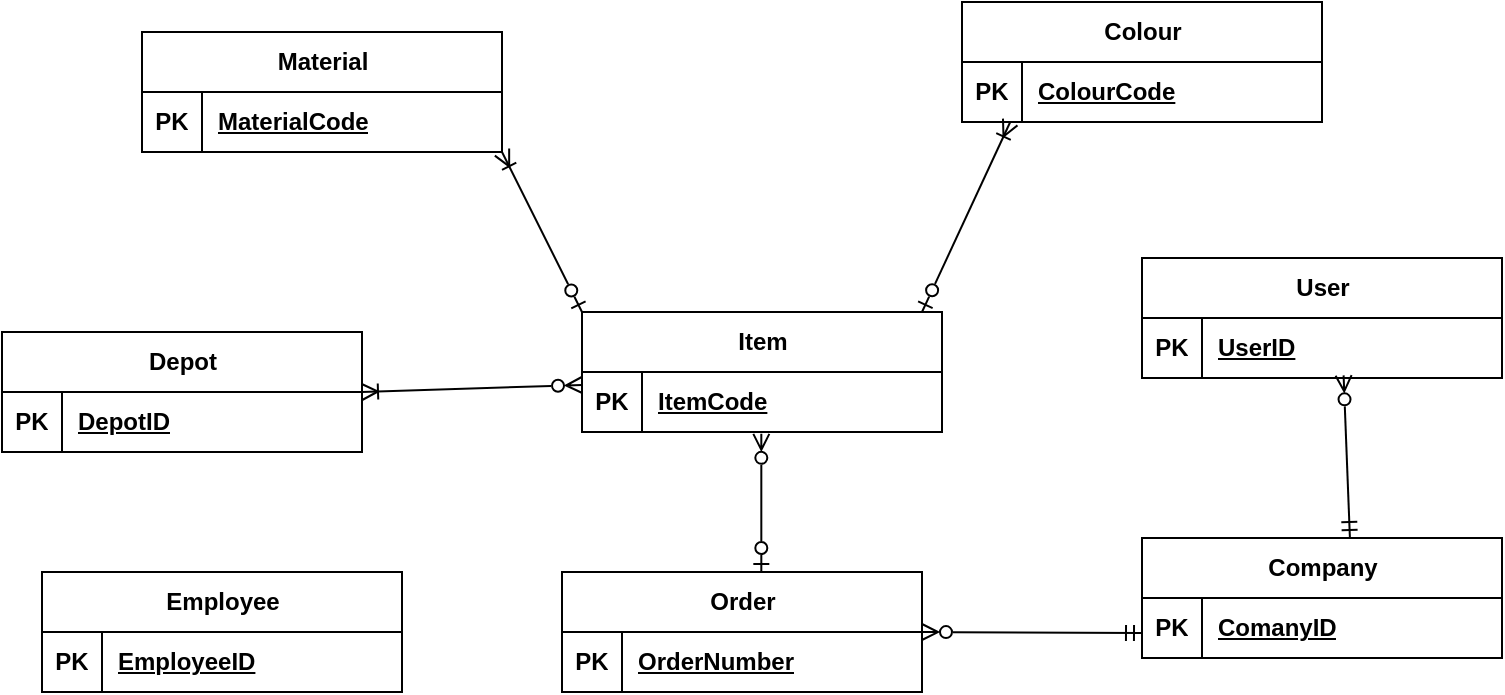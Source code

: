 <mxfile version="21.6.6" type="device">
  <diagram name="Page-1" id="e7e014a7-5840-1c2e-5031-d8a46d1fe8dd">
    <mxGraphModel dx="1195" dy="625" grid="1" gridSize="10" guides="1" tooltips="1" connect="1" arrows="1" fold="1" page="1" pageScale="1" pageWidth="1169" pageHeight="826" background="none" math="0" shadow="0">
      <root>
        <mxCell id="0" />
        <mxCell id="1" parent="0" />
        <mxCell id="VXCBtO3Dx0TMQnv6jFop-56" value="Colour" style="shape=table;startSize=30;container=1;collapsible=1;childLayout=tableLayout;fixedRows=1;rowLines=0;fontStyle=1;align=center;resizeLast=1;html=1;" parent="1" vertex="1">
          <mxGeometry x="620" y="285" width="180" height="60" as="geometry" />
        </mxCell>
        <mxCell id="VXCBtO3Dx0TMQnv6jFop-57" value="" style="shape=tableRow;horizontal=0;startSize=0;swimlaneHead=0;swimlaneBody=0;fillColor=none;collapsible=0;dropTarget=0;points=[[0,0.5],[1,0.5]];portConstraint=eastwest;top=0;left=0;right=0;bottom=1;" parent="VXCBtO3Dx0TMQnv6jFop-56" vertex="1">
          <mxGeometry y="30" width="180" height="30" as="geometry" />
        </mxCell>
        <mxCell id="VXCBtO3Dx0TMQnv6jFop-58" value="PK" style="shape=partialRectangle;connectable=0;fillColor=none;top=0;left=0;bottom=0;right=0;fontStyle=1;overflow=hidden;whiteSpace=wrap;html=1;" parent="VXCBtO3Dx0TMQnv6jFop-57" vertex="1">
          <mxGeometry width="30" height="30" as="geometry">
            <mxRectangle width="30" height="30" as="alternateBounds" />
          </mxGeometry>
        </mxCell>
        <mxCell id="VXCBtO3Dx0TMQnv6jFop-59" value="ColourCode" style="shape=partialRectangle;connectable=0;fillColor=none;top=0;left=0;bottom=0;right=0;align=left;spacingLeft=6;fontStyle=5;overflow=hidden;whiteSpace=wrap;html=1;" parent="VXCBtO3Dx0TMQnv6jFop-57" vertex="1">
          <mxGeometry x="30" width="150" height="30" as="geometry">
            <mxRectangle width="150" height="30" as="alternateBounds" />
          </mxGeometry>
        </mxCell>
        <mxCell id="VXCBtO3Dx0TMQnv6jFop-69" value="User" style="shape=table;startSize=30;container=1;collapsible=1;childLayout=tableLayout;fixedRows=1;rowLines=0;fontStyle=1;align=center;resizeLast=1;html=1;" parent="1" vertex="1">
          <mxGeometry x="710" y="413" width="180" height="60" as="geometry" />
        </mxCell>
        <mxCell id="VXCBtO3Dx0TMQnv6jFop-70" value="" style="shape=tableRow;horizontal=0;startSize=0;swimlaneHead=0;swimlaneBody=0;fillColor=none;collapsible=0;dropTarget=0;points=[[0,0.5],[1,0.5]];portConstraint=eastwest;top=0;left=0;right=0;bottom=1;" parent="VXCBtO3Dx0TMQnv6jFop-69" vertex="1">
          <mxGeometry y="30" width="180" height="30" as="geometry" />
        </mxCell>
        <mxCell id="VXCBtO3Dx0TMQnv6jFop-71" value="PK" style="shape=partialRectangle;connectable=0;fillColor=none;top=0;left=0;bottom=0;right=0;fontStyle=1;overflow=hidden;whiteSpace=wrap;html=1;" parent="VXCBtO3Dx0TMQnv6jFop-70" vertex="1">
          <mxGeometry width="30" height="30" as="geometry">
            <mxRectangle width="30" height="30" as="alternateBounds" />
          </mxGeometry>
        </mxCell>
        <mxCell id="VXCBtO3Dx0TMQnv6jFop-72" value="UserID" style="shape=partialRectangle;connectable=0;fillColor=none;top=0;left=0;bottom=0;right=0;align=left;spacingLeft=6;fontStyle=5;overflow=hidden;whiteSpace=wrap;html=1;" parent="VXCBtO3Dx0TMQnv6jFop-70" vertex="1">
          <mxGeometry x="30" width="150" height="30" as="geometry">
            <mxRectangle width="150" height="30" as="alternateBounds" />
          </mxGeometry>
        </mxCell>
        <mxCell id="VXCBtO3Dx0TMQnv6jFop-85" value="Company" style="shape=table;startSize=30;container=1;collapsible=1;childLayout=tableLayout;fixedRows=1;rowLines=0;fontStyle=1;align=center;resizeLast=1;html=1;" parent="1" vertex="1">
          <mxGeometry x="710" y="553" width="180" height="60" as="geometry" />
        </mxCell>
        <mxCell id="VXCBtO3Dx0TMQnv6jFop-86" value="" style="shape=tableRow;horizontal=0;startSize=0;swimlaneHead=0;swimlaneBody=0;fillColor=none;collapsible=0;dropTarget=0;points=[[0,0.5],[1,0.5]];portConstraint=eastwest;top=0;left=0;right=0;bottom=1;" parent="VXCBtO3Dx0TMQnv6jFop-85" vertex="1">
          <mxGeometry y="30" width="180" height="30" as="geometry" />
        </mxCell>
        <mxCell id="VXCBtO3Dx0TMQnv6jFop-87" value="PK" style="shape=partialRectangle;connectable=0;fillColor=none;top=0;left=0;bottom=0;right=0;fontStyle=1;overflow=hidden;whiteSpace=wrap;html=1;" parent="VXCBtO3Dx0TMQnv6jFop-86" vertex="1">
          <mxGeometry width="30" height="30" as="geometry">
            <mxRectangle width="30" height="30" as="alternateBounds" />
          </mxGeometry>
        </mxCell>
        <mxCell id="VXCBtO3Dx0TMQnv6jFop-88" value="ComanyID" style="shape=partialRectangle;connectable=0;fillColor=none;top=0;left=0;bottom=0;right=0;align=left;spacingLeft=6;fontStyle=5;overflow=hidden;whiteSpace=wrap;html=1;" parent="VXCBtO3Dx0TMQnv6jFop-86" vertex="1">
          <mxGeometry x="30" width="150" height="30" as="geometry">
            <mxRectangle width="150" height="30" as="alternateBounds" />
          </mxGeometry>
        </mxCell>
        <mxCell id="VXCBtO3Dx0TMQnv6jFop-117" value="Order" style="shape=table;startSize=30;container=1;collapsible=1;childLayout=tableLayout;fixedRows=1;rowLines=0;fontStyle=1;align=center;resizeLast=1;html=1;" parent="1" vertex="1">
          <mxGeometry x="420" y="570" width="180" height="60" as="geometry" />
        </mxCell>
        <mxCell id="VXCBtO3Dx0TMQnv6jFop-118" value="" style="shape=tableRow;horizontal=0;startSize=0;swimlaneHead=0;swimlaneBody=0;fillColor=none;collapsible=0;dropTarget=0;points=[[0,0.5],[1,0.5]];portConstraint=eastwest;top=0;left=0;right=0;bottom=1;" parent="VXCBtO3Dx0TMQnv6jFop-117" vertex="1">
          <mxGeometry y="30" width="180" height="30" as="geometry" />
        </mxCell>
        <mxCell id="VXCBtO3Dx0TMQnv6jFop-119" value="PK" style="shape=partialRectangle;connectable=0;fillColor=none;top=0;left=0;bottom=0;right=0;fontStyle=1;overflow=hidden;whiteSpace=wrap;html=1;" parent="VXCBtO3Dx0TMQnv6jFop-118" vertex="1">
          <mxGeometry width="30" height="30" as="geometry">
            <mxRectangle width="30" height="30" as="alternateBounds" />
          </mxGeometry>
        </mxCell>
        <mxCell id="VXCBtO3Dx0TMQnv6jFop-120" value="OrderNumber" style="shape=partialRectangle;connectable=0;fillColor=none;top=0;left=0;bottom=0;right=0;align=left;spacingLeft=6;fontStyle=5;overflow=hidden;whiteSpace=wrap;html=1;" parent="VXCBtO3Dx0TMQnv6jFop-118" vertex="1">
          <mxGeometry x="30" width="150" height="30" as="geometry">
            <mxRectangle width="150" height="30" as="alternateBounds" />
          </mxGeometry>
        </mxCell>
        <mxCell id="VXCBtO3Dx0TMQnv6jFop-133" value="Item" style="shape=table;startSize=30;container=1;collapsible=1;childLayout=tableLayout;fixedRows=1;rowLines=0;fontStyle=1;align=center;resizeLast=1;html=1;" parent="1" vertex="1">
          <mxGeometry x="430" y="440" width="180" height="60" as="geometry" />
        </mxCell>
        <mxCell id="VXCBtO3Dx0TMQnv6jFop-134" value="" style="shape=tableRow;horizontal=0;startSize=0;swimlaneHead=0;swimlaneBody=0;fillColor=none;collapsible=0;dropTarget=0;points=[[0,0.5],[1,0.5]];portConstraint=eastwest;top=0;left=0;right=0;bottom=1;" parent="VXCBtO3Dx0TMQnv6jFop-133" vertex="1">
          <mxGeometry y="30" width="180" height="30" as="geometry" />
        </mxCell>
        <mxCell id="VXCBtO3Dx0TMQnv6jFop-135" value="PK" style="shape=partialRectangle;connectable=0;fillColor=none;top=0;left=0;bottom=0;right=0;fontStyle=1;overflow=hidden;whiteSpace=wrap;html=1;" parent="VXCBtO3Dx0TMQnv6jFop-134" vertex="1">
          <mxGeometry width="30" height="30" as="geometry">
            <mxRectangle width="30" height="30" as="alternateBounds" />
          </mxGeometry>
        </mxCell>
        <mxCell id="VXCBtO3Dx0TMQnv6jFop-136" value="ItemCode" style="shape=partialRectangle;connectable=0;fillColor=none;top=0;left=0;bottom=0;right=0;align=left;spacingLeft=6;fontStyle=5;overflow=hidden;whiteSpace=wrap;html=1;" parent="VXCBtO3Dx0TMQnv6jFop-134" vertex="1">
          <mxGeometry x="30" width="150" height="30" as="geometry">
            <mxRectangle width="150" height="30" as="alternateBounds" />
          </mxGeometry>
        </mxCell>
        <mxCell id="VXCBtO3Dx0TMQnv6jFop-152" value="Material" style="shape=table;startSize=30;container=1;collapsible=1;childLayout=tableLayout;fixedRows=1;rowLines=0;fontStyle=1;align=center;resizeLast=1;html=1;" parent="1" vertex="1">
          <mxGeometry x="210" y="300" width="180" height="60" as="geometry" />
        </mxCell>
        <mxCell id="VXCBtO3Dx0TMQnv6jFop-153" value="" style="shape=tableRow;horizontal=0;startSize=0;swimlaneHead=0;swimlaneBody=0;fillColor=none;collapsible=0;dropTarget=0;points=[[0,0.5],[1,0.5]];portConstraint=eastwest;top=0;left=0;right=0;bottom=1;" parent="VXCBtO3Dx0TMQnv6jFop-152" vertex="1">
          <mxGeometry y="30" width="180" height="30" as="geometry" />
        </mxCell>
        <mxCell id="VXCBtO3Dx0TMQnv6jFop-154" value="PK" style="shape=partialRectangle;connectable=0;fillColor=none;top=0;left=0;bottom=0;right=0;fontStyle=1;overflow=hidden;whiteSpace=wrap;html=1;" parent="VXCBtO3Dx0TMQnv6jFop-153" vertex="1">
          <mxGeometry width="30" height="30" as="geometry">
            <mxRectangle width="30" height="30" as="alternateBounds" />
          </mxGeometry>
        </mxCell>
        <mxCell id="VXCBtO3Dx0TMQnv6jFop-155" value="MaterialCode" style="shape=partialRectangle;connectable=0;fillColor=none;top=0;left=0;bottom=0;right=0;align=left;spacingLeft=6;fontStyle=5;overflow=hidden;whiteSpace=wrap;html=1;" parent="VXCBtO3Dx0TMQnv6jFop-153" vertex="1">
          <mxGeometry x="30" width="150" height="30" as="geometry">
            <mxRectangle width="150" height="30" as="alternateBounds" />
          </mxGeometry>
        </mxCell>
        <mxCell id="VXCBtO3Dx0TMQnv6jFop-159" value="Depot" style="shape=table;startSize=30;container=1;collapsible=1;childLayout=tableLayout;fixedRows=1;rowLines=0;fontStyle=1;align=center;resizeLast=1;html=1;" parent="1" vertex="1">
          <mxGeometry x="140" y="450" width="180" height="60" as="geometry" />
        </mxCell>
        <mxCell id="VXCBtO3Dx0TMQnv6jFop-160" value="" style="shape=tableRow;horizontal=0;startSize=0;swimlaneHead=0;swimlaneBody=0;fillColor=none;collapsible=0;dropTarget=0;points=[[0,0.5],[1,0.5]];portConstraint=eastwest;top=0;left=0;right=0;bottom=1;" parent="VXCBtO3Dx0TMQnv6jFop-159" vertex="1">
          <mxGeometry y="30" width="180" height="30" as="geometry" />
        </mxCell>
        <mxCell id="VXCBtO3Dx0TMQnv6jFop-161" value="PK" style="shape=partialRectangle;connectable=0;fillColor=none;top=0;left=0;bottom=0;right=0;fontStyle=1;overflow=hidden;whiteSpace=wrap;html=1;" parent="VXCBtO3Dx0TMQnv6jFop-160" vertex="1">
          <mxGeometry width="30" height="30" as="geometry">
            <mxRectangle width="30" height="30" as="alternateBounds" />
          </mxGeometry>
        </mxCell>
        <mxCell id="VXCBtO3Dx0TMQnv6jFop-162" value="DepotID" style="shape=partialRectangle;connectable=0;fillColor=none;top=0;left=0;bottom=0;right=0;align=left;spacingLeft=6;fontStyle=5;overflow=hidden;whiteSpace=wrap;html=1;" parent="VXCBtO3Dx0TMQnv6jFop-160" vertex="1">
          <mxGeometry x="30" width="150" height="30" as="geometry">
            <mxRectangle width="150" height="30" as="alternateBounds" />
          </mxGeometry>
        </mxCell>
        <mxCell id="VXCBtO3Dx0TMQnv6jFop-177" value="" style="endArrow=ERzeroToMany;html=1;rounded=0;exitX=0.5;exitY=0;exitDx=0;exitDy=0;startArrow=ERmandOne;startFill=0;endFill=0;entryX=0.56;entryY=0.956;entryDx=0;entryDy=0;entryPerimeter=0;" parent="1" edge="1" target="VXCBtO3Dx0TMQnv6jFop-70">
          <mxGeometry width="50" height="50" relative="1" as="geometry">
            <mxPoint x="813.96" y="553" as="sourcePoint" />
            <mxPoint x="810" y="473" as="targetPoint" />
          </mxGeometry>
        </mxCell>
        <mxCell id="VXCBtO3Dx0TMQnv6jFop-179" value="" style="endArrow=ERzeroToMany;html=1;rounded=0;exitX=0;exitY=1;exitDx=0;exitDy=0;exitPerimeter=0;startArrow=ERmandOne;startFill=0;endFill=0;" parent="1" edge="1">
          <mxGeometry width="50" height="50" relative="1" as="geometry">
            <mxPoint x="710" y="600.49" as="sourcePoint" />
            <mxPoint x="600" y="600" as="targetPoint" />
          </mxGeometry>
        </mxCell>
        <mxCell id="VXCBtO3Dx0TMQnv6jFop-181" value="Employee" style="shape=table;startSize=30;container=1;collapsible=1;childLayout=tableLayout;fixedRows=1;rowLines=0;fontStyle=1;align=center;resizeLast=1;html=1;" parent="1" vertex="1">
          <mxGeometry x="160" y="570" width="180" height="60" as="geometry" />
        </mxCell>
        <mxCell id="VXCBtO3Dx0TMQnv6jFop-182" value="" style="shape=tableRow;horizontal=0;startSize=0;swimlaneHead=0;swimlaneBody=0;fillColor=none;collapsible=0;dropTarget=0;points=[[0,0.5],[1,0.5]];portConstraint=eastwest;top=0;left=0;right=0;bottom=1;" parent="VXCBtO3Dx0TMQnv6jFop-181" vertex="1">
          <mxGeometry y="30" width="180" height="30" as="geometry" />
        </mxCell>
        <mxCell id="VXCBtO3Dx0TMQnv6jFop-183" value="PK" style="shape=partialRectangle;connectable=0;fillColor=none;top=0;left=0;bottom=0;right=0;fontStyle=1;overflow=hidden;whiteSpace=wrap;html=1;" parent="VXCBtO3Dx0TMQnv6jFop-182" vertex="1">
          <mxGeometry width="30" height="30" as="geometry">
            <mxRectangle width="30" height="30" as="alternateBounds" />
          </mxGeometry>
        </mxCell>
        <mxCell id="VXCBtO3Dx0TMQnv6jFop-184" value="EmployeeID" style="shape=partialRectangle;connectable=0;fillColor=none;top=0;left=0;bottom=0;right=0;align=left;spacingLeft=6;fontStyle=5;overflow=hidden;whiteSpace=wrap;html=1;" parent="VXCBtO3Dx0TMQnv6jFop-182" vertex="1">
          <mxGeometry x="30" width="150" height="30" as="geometry">
            <mxRectangle width="150" height="30" as="alternateBounds" />
          </mxGeometry>
        </mxCell>
        <mxCell id="VXCBtO3Dx0TMQnv6jFop-199" value="" style="endArrow=ERzeroToMany;html=1;rounded=0;entryX=0.5;entryY=1.031;entryDx=0;entryDy=0;entryPerimeter=0;exitX=0.5;exitY=0;exitDx=0;exitDy=0;startArrow=ERzeroToOne;startFill=0;endFill=0;" parent="1" edge="1">
          <mxGeometry width="50" height="50" relative="1" as="geometry">
            <mxPoint x="519.66" y="570" as="sourcePoint" />
            <mxPoint x="519.66" y="500.93" as="targetPoint" />
          </mxGeometry>
        </mxCell>
        <mxCell id="VXCBtO3Dx0TMQnv6jFop-204" value="" style="endArrow=ERoneToMany;html=1;rounded=0;entryX=0.134;entryY=1;entryDx=0;entryDy=0;entryPerimeter=0;exitX=0.879;exitY=-0.042;exitDx=0;exitDy=0;exitPerimeter=0;startArrow=ERzeroToOne;startFill=0;endFill=0;" parent="1" target="VXCBtO3Dx0TMQnv6jFop-57" edge="1">
          <mxGeometry width="50" height="50" relative="1" as="geometry">
            <mxPoint x="600" y="440.0" as="sourcePoint" />
            <mxPoint x="629.62" y="377.25" as="targetPoint" />
          </mxGeometry>
        </mxCell>
        <mxCell id="VXCBtO3Dx0TMQnv6jFop-206" value="" style="endArrow=ERoneToMany;html=1;rounded=0;entryX=1;entryY=0.1;entryDx=0;entryDy=0;entryPerimeter=0;startArrow=ERzeroToOne;startFill=0;endFill=0;" parent="1" edge="1">
          <mxGeometry width="50" height="50" relative="1" as="geometry">
            <mxPoint x="430" y="440" as="sourcePoint" />
            <mxPoint x="390" y="360" as="targetPoint" />
          </mxGeometry>
        </mxCell>
        <mxCell id="VXCBtO3Dx0TMQnv6jFop-208" value="" style="endArrow=ERzeroToMany;html=1;rounded=0;entryX=0;entryY=0.5;entryDx=0;entryDy=0;startArrow=ERoneToMany;startFill=0;endFill=0;" parent="1" edge="1">
          <mxGeometry width="50" height="50" relative="1" as="geometry">
            <mxPoint x="320" y="480" as="sourcePoint" />
            <mxPoint x="430" y="476.5" as="targetPoint" />
          </mxGeometry>
        </mxCell>
      </root>
    </mxGraphModel>
  </diagram>
</mxfile>
